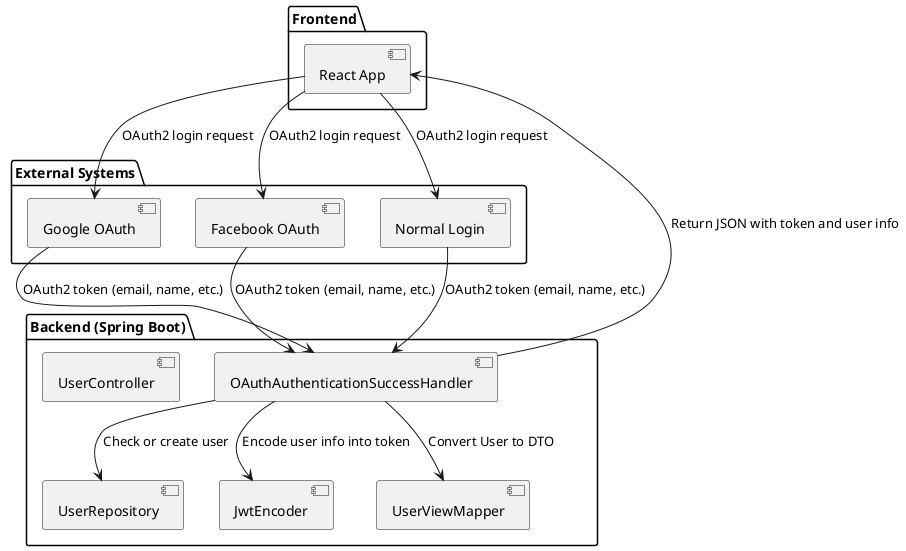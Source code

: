 @startuml
package "Frontend" {
  [React App] as FE
}

package "Backend (Spring Boot)" {
  [OAuthAuthenticationSuccessHandler] as Handler
  [UserRepository] as Repo
  [JwtEncoder] as JWT
  [UserViewMapper] as Mapper
  [UserController]
}

package "External Systems" {
  [Google OAuth] as Google
  [Facebook OAuth] as Facebook
  [Normal Login] as NormalLogin
}

FE --> Google : OAuth2 login request
FE --> Facebook : OAuth2 login request
FE --> NormalLogin : OAuth2 login request

Google --> Handler : OAuth2 token (email, name, etc.)
Facebook --> Handler : OAuth2 token (email, name, etc.)
NormalLogin --> Handler : OAuth2 token (email, name, etc.)

Handler --> Repo : Check or create user
Handler --> JWT : Encode user info into token
Handler --> Mapper : Convert User to DTO
Handler --> FE : Return JSON with token and user info
@enduml

